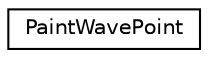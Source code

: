 digraph G
{
  edge [fontname="Helvetica",fontsize="10",labelfontname="Helvetica",labelfontsize="10"];
  node [fontname="Helvetica",fontsize="10",shape=record];
  rankdir=LR;
  Node1 [label="PaintWavePoint",height=0.2,width=0.4,color="black", fillcolor="white", style="filled",URL="$da/d29/structPaintWavePoint.html"];
}
